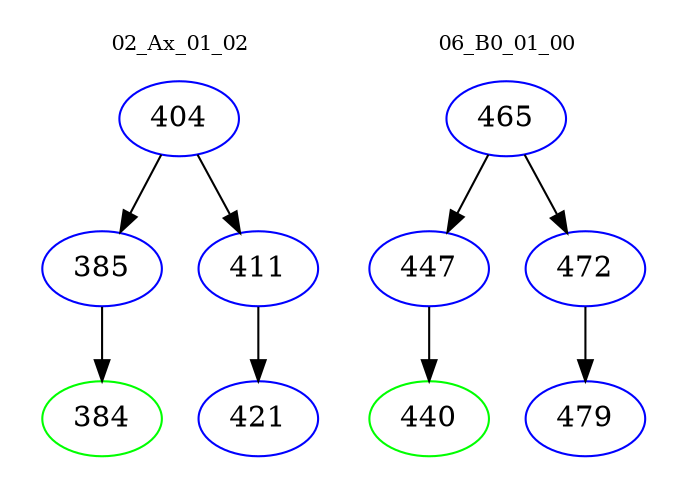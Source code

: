 digraph{
subgraph cluster_0 {
color = white
label = "02_Ax_01_02";
fontsize=10;
T0_404 [label="404", color="blue"]
T0_404 -> T0_385 [color="black"]
T0_385 [label="385", color="blue"]
T0_385 -> T0_384 [color="black"]
T0_384 [label="384", color="green"]
T0_404 -> T0_411 [color="black"]
T0_411 [label="411", color="blue"]
T0_411 -> T0_421 [color="black"]
T0_421 [label="421", color="blue"]
}
subgraph cluster_1 {
color = white
label = "06_B0_01_00";
fontsize=10;
T1_465 [label="465", color="blue"]
T1_465 -> T1_447 [color="black"]
T1_447 [label="447", color="blue"]
T1_447 -> T1_440 [color="black"]
T1_440 [label="440", color="green"]
T1_465 -> T1_472 [color="black"]
T1_472 [label="472", color="blue"]
T1_472 -> T1_479 [color="black"]
T1_479 [label="479", color="blue"]
}
}
